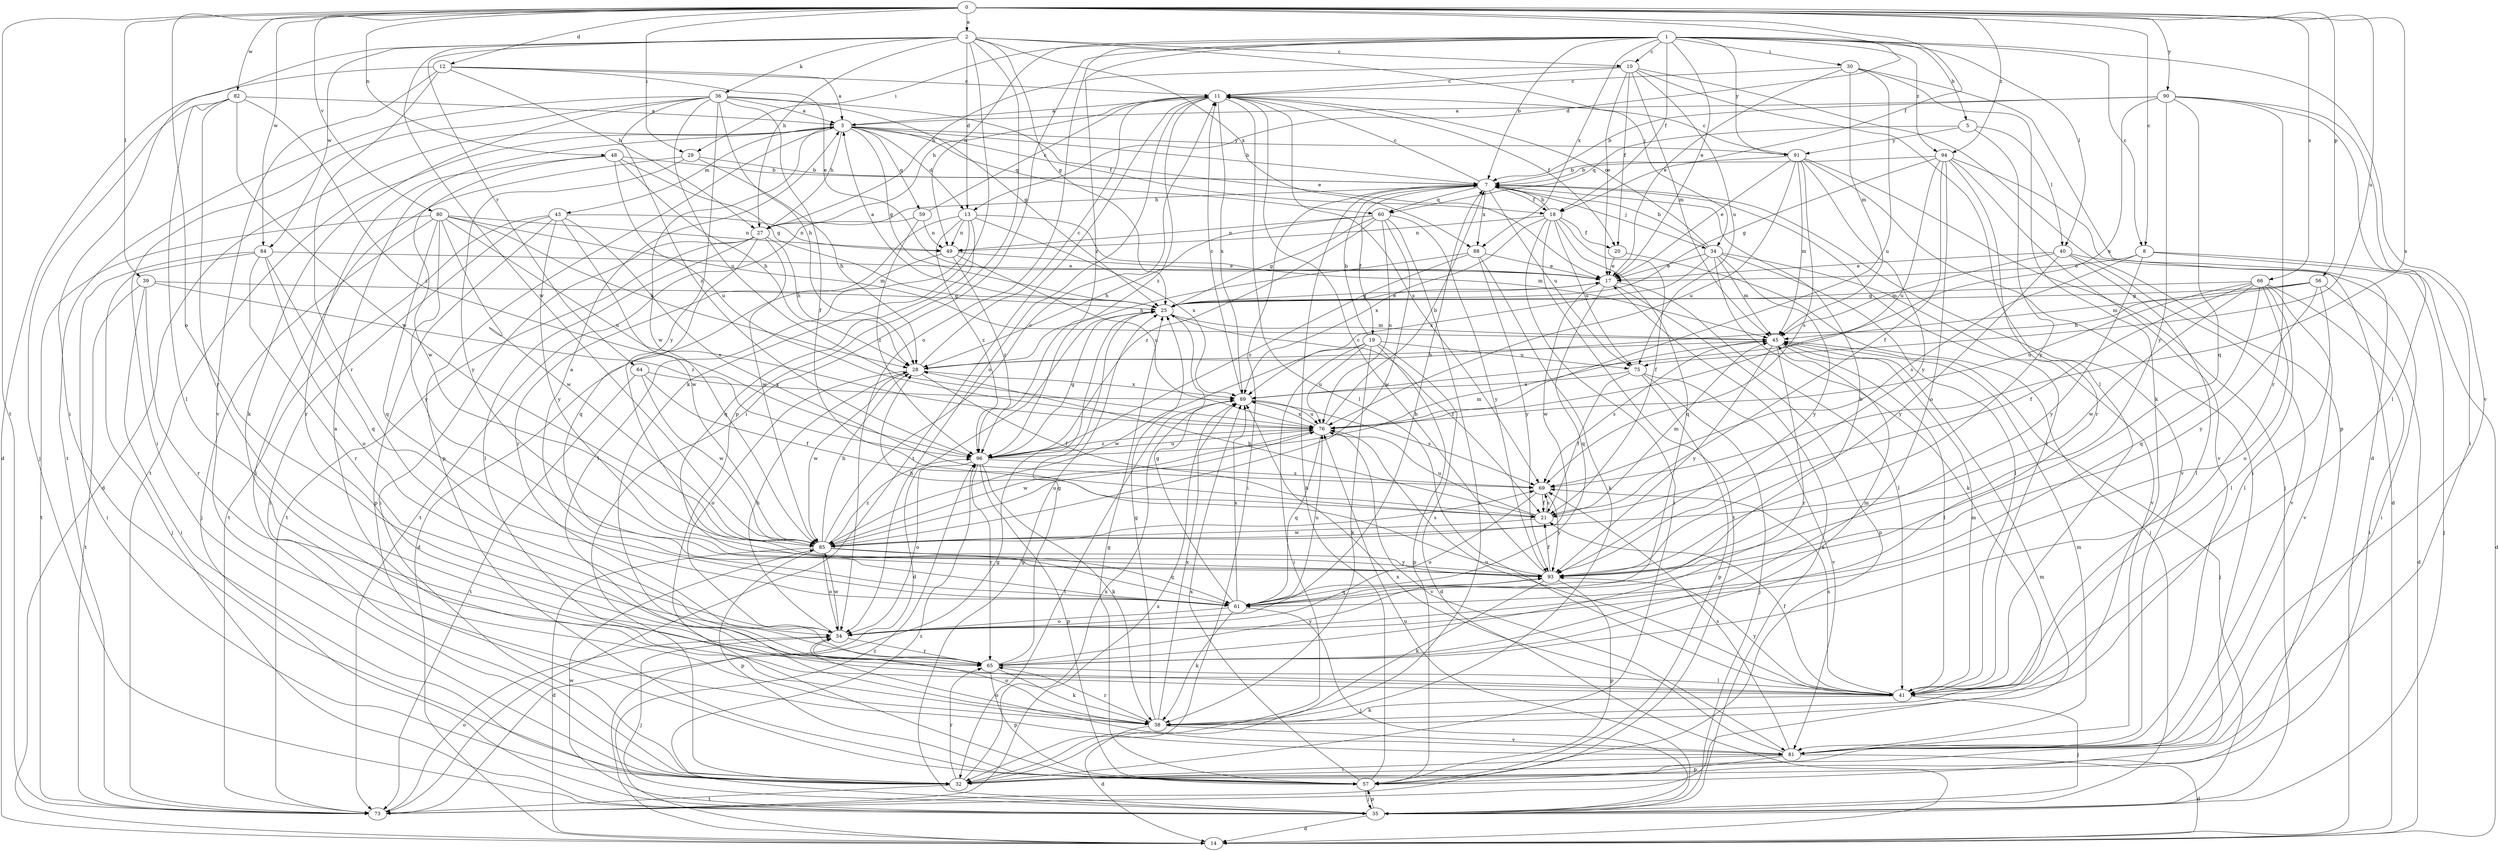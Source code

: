 strict digraph  {
0;
1;
2;
3;
5;
7;
8;
10;
11;
12;
13;
14;
17;
18;
19;
20;
21;
25;
27;
28;
29;
30;
32;
34;
35;
36;
38;
39;
40;
41;
43;
45;
48;
49;
54;
56;
57;
59;
60;
61;
64;
65;
66;
69;
73;
75;
76;
80;
81;
82;
84;
85;
88;
89;
90;
91;
93;
94;
96;
0 -> 2  [label=a];
0 -> 8  [label=c];
0 -> 12  [label=d];
0 -> 13  [label=d];
0 -> 18  [label=f];
0 -> 29  [label=i];
0 -> 39  [label=l];
0 -> 48  [label=n];
0 -> 54  [label=o];
0 -> 56  [label=p];
0 -> 66  [label=s];
0 -> 69  [label=s];
0 -> 73  [label=t];
0 -> 75  [label=u];
0 -> 80  [label=v];
0 -> 82  [label=w];
0 -> 84  [label=w];
0 -> 90  [label=y];
0 -> 94  [label=z];
1 -> 5  [label=b];
1 -> 7  [label=b];
1 -> 8  [label=c];
1 -> 10  [label=c];
1 -> 17  [label=e];
1 -> 18  [label=f];
1 -> 29  [label=i];
1 -> 30  [label=i];
1 -> 32  [label=i];
1 -> 40  [label=l];
1 -> 49  [label=n];
1 -> 54  [label=o];
1 -> 81  [label=v];
1 -> 88  [label=x];
1 -> 91  [label=y];
1 -> 94  [label=z];
1 -> 96  [label=z];
2 -> 10  [label=c];
2 -> 13  [label=d];
2 -> 25  [label=g];
2 -> 27  [label=h];
2 -> 32  [label=i];
2 -> 34  [label=j];
2 -> 36  [label=k];
2 -> 38  [label=k];
2 -> 57  [label=p];
2 -> 64  [label=r];
2 -> 84  [label=w];
2 -> 85  [label=w];
2 -> 88  [label=x];
3 -> 7  [label=b];
3 -> 13  [label=d];
3 -> 14  [label=d];
3 -> 18  [label=f];
3 -> 25  [label=g];
3 -> 27  [label=h];
3 -> 43  [label=m];
3 -> 57  [label=p];
3 -> 59  [label=q];
3 -> 60  [label=q];
3 -> 73  [label=t];
3 -> 85  [label=w];
3 -> 91  [label=y];
5 -> 40  [label=l];
5 -> 60  [label=q];
5 -> 91  [label=y];
5 -> 93  [label=y];
7 -> 11  [label=c];
7 -> 18  [label=f];
7 -> 19  [label=f];
7 -> 27  [label=h];
7 -> 32  [label=i];
7 -> 34  [label=j];
7 -> 41  [label=l];
7 -> 60  [label=q];
7 -> 75  [label=u];
7 -> 81  [label=v];
7 -> 88  [label=x];
8 -> 14  [label=d];
8 -> 17  [label=e];
8 -> 35  [label=j];
8 -> 69  [label=s];
8 -> 93  [label=y];
10 -> 11  [label=c];
10 -> 17  [label=e];
10 -> 20  [label=f];
10 -> 27  [label=h];
10 -> 41  [label=l];
10 -> 45  [label=m];
10 -> 57  [label=p];
10 -> 75  [label=u];
11 -> 3  [label=a];
11 -> 20  [label=f];
11 -> 27  [label=h];
11 -> 41  [label=l];
11 -> 54  [label=o];
11 -> 69  [label=s];
11 -> 73  [label=t];
11 -> 89  [label=x];
11 -> 96  [label=z];
12 -> 3  [label=a];
12 -> 11  [label=c];
12 -> 14  [label=d];
12 -> 17  [label=e];
12 -> 27  [label=h];
12 -> 65  [label=r];
12 -> 81  [label=v];
13 -> 41  [label=l];
13 -> 45  [label=m];
13 -> 49  [label=n];
13 -> 61  [label=q];
13 -> 65  [label=r];
13 -> 89  [label=x];
13 -> 96  [label=z];
14 -> 96  [label=z];
17 -> 25  [label=g];
17 -> 41  [label=l];
17 -> 57  [label=p];
17 -> 61  [label=q];
17 -> 85  [label=w];
18 -> 7  [label=b];
18 -> 20  [label=f];
18 -> 21  [label=f];
18 -> 32  [label=i];
18 -> 49  [label=n];
18 -> 61  [label=q];
18 -> 73  [label=t];
18 -> 75  [label=u];
18 -> 89  [label=x];
19 -> 7  [label=b];
19 -> 14  [label=d];
19 -> 32  [label=i];
19 -> 38  [label=k];
19 -> 57  [label=p];
19 -> 75  [label=u];
19 -> 76  [label=u];
19 -> 85  [label=w];
20 -> 17  [label=e];
20 -> 35  [label=j];
21 -> 28  [label=h];
21 -> 45  [label=m];
21 -> 69  [label=s];
21 -> 76  [label=u];
21 -> 85  [label=w];
25 -> 3  [label=a];
25 -> 14  [label=d];
25 -> 17  [label=e];
25 -> 21  [label=f];
25 -> 45  [label=m];
27 -> 28  [label=h];
27 -> 32  [label=i];
27 -> 41  [label=l];
27 -> 61  [label=q];
27 -> 73  [label=t];
27 -> 85  [label=w];
28 -> 11  [label=c];
28 -> 21  [label=f];
28 -> 54  [label=o];
28 -> 85  [label=w];
28 -> 89  [label=x];
29 -> 7  [label=b];
29 -> 28  [label=h];
29 -> 32  [label=i];
29 -> 93  [label=y];
30 -> 11  [label=c];
30 -> 14  [label=d];
30 -> 17  [label=e];
30 -> 38  [label=k];
30 -> 45  [label=m];
30 -> 76  [label=u];
32 -> 65  [label=r];
32 -> 73  [label=t];
32 -> 89  [label=x];
34 -> 7  [label=b];
34 -> 11  [label=c];
34 -> 17  [label=e];
34 -> 38  [label=k];
34 -> 41  [label=l];
34 -> 45  [label=m];
34 -> 81  [label=v];
34 -> 89  [label=x];
34 -> 93  [label=y];
35 -> 14  [label=d];
35 -> 17  [label=e];
35 -> 25  [label=g];
35 -> 57  [label=p];
35 -> 76  [label=u];
35 -> 85  [label=w];
35 -> 96  [label=z];
36 -> 3  [label=a];
36 -> 17  [label=e];
36 -> 21  [label=f];
36 -> 25  [label=g];
36 -> 28  [label=h];
36 -> 32  [label=i];
36 -> 38  [label=k];
36 -> 73  [label=t];
36 -> 76  [label=u];
36 -> 93  [label=y];
36 -> 96  [label=z];
38 -> 3  [label=a];
38 -> 14  [label=d];
38 -> 25  [label=g];
38 -> 54  [label=o];
38 -> 65  [label=r];
38 -> 81  [label=v];
38 -> 89  [label=x];
39 -> 25  [label=g];
39 -> 32  [label=i];
39 -> 65  [label=r];
39 -> 73  [label=t];
39 -> 96  [label=z];
40 -> 17  [label=e];
40 -> 32  [label=i];
40 -> 41  [label=l];
40 -> 45  [label=m];
40 -> 81  [label=v];
40 -> 93  [label=y];
41 -> 21  [label=f];
41 -> 35  [label=j];
41 -> 38  [label=k];
41 -> 45  [label=m];
41 -> 69  [label=s];
41 -> 76  [label=u];
41 -> 93  [label=y];
43 -> 32  [label=i];
43 -> 49  [label=n];
43 -> 57  [label=p];
43 -> 69  [label=s];
43 -> 73  [label=t];
43 -> 85  [label=w];
43 -> 93  [label=y];
45 -> 28  [label=h];
45 -> 35  [label=j];
45 -> 41  [label=l];
45 -> 65  [label=r];
45 -> 69  [label=s];
45 -> 93  [label=y];
48 -> 7  [label=b];
48 -> 25  [label=g];
48 -> 28  [label=h];
48 -> 65  [label=r];
48 -> 76  [label=u];
48 -> 85  [label=w];
49 -> 14  [label=d];
49 -> 17  [label=e];
49 -> 76  [label=u];
49 -> 96  [label=z];
54 -> 7  [label=b];
54 -> 28  [label=h];
54 -> 35  [label=j];
54 -> 65  [label=r];
54 -> 85  [label=w];
56 -> 14  [label=d];
56 -> 25  [label=g];
56 -> 28  [label=h];
56 -> 41  [label=l];
56 -> 45  [label=m];
56 -> 93  [label=y];
57 -> 7  [label=b];
57 -> 25  [label=g];
57 -> 35  [label=j];
57 -> 89  [label=x];
59 -> 11  [label=c];
59 -> 49  [label=n];
59 -> 73  [label=t];
59 -> 96  [label=z];
60 -> 25  [label=g];
60 -> 28  [label=h];
60 -> 32  [label=i];
60 -> 49  [label=n];
60 -> 76  [label=u];
60 -> 85  [label=w];
60 -> 93  [label=y];
60 -> 96  [label=z];
61 -> 3  [label=a];
61 -> 7  [label=b];
61 -> 25  [label=g];
61 -> 35  [label=j];
61 -> 38  [label=k];
61 -> 54  [label=o];
61 -> 76  [label=u];
61 -> 89  [label=x];
64 -> 21  [label=f];
64 -> 73  [label=t];
64 -> 85  [label=w];
64 -> 89  [label=x];
65 -> 25  [label=g];
65 -> 38  [label=k];
65 -> 41  [label=l];
65 -> 45  [label=m];
65 -> 57  [label=p];
65 -> 93  [label=y];
66 -> 21  [label=f];
66 -> 25  [label=g];
66 -> 32  [label=i];
66 -> 41  [label=l];
66 -> 54  [label=o];
66 -> 61  [label=q];
66 -> 76  [label=u];
66 -> 81  [label=v];
66 -> 85  [label=w];
69 -> 21  [label=f];
69 -> 54  [label=o];
69 -> 93  [label=y];
73 -> 25  [label=g];
73 -> 45  [label=m];
73 -> 54  [label=o];
73 -> 89  [label=x];
75 -> 21  [label=f];
75 -> 35  [label=j];
75 -> 57  [label=p];
75 -> 81  [label=v];
75 -> 89  [label=x];
76 -> 7  [label=b];
76 -> 61  [label=q];
76 -> 81  [label=v];
76 -> 85  [label=w];
76 -> 89  [label=x];
76 -> 96  [label=z];
80 -> 28  [label=h];
80 -> 35  [label=j];
80 -> 45  [label=m];
80 -> 49  [label=n];
80 -> 61  [label=q];
80 -> 73  [label=t];
80 -> 76  [label=u];
80 -> 85  [label=w];
80 -> 93  [label=y];
81 -> 14  [label=d];
81 -> 32  [label=i];
81 -> 45  [label=m];
81 -> 54  [label=o];
81 -> 57  [label=p];
81 -> 69  [label=s];
81 -> 89  [label=x];
82 -> 3  [label=a];
82 -> 35  [label=j];
82 -> 41  [label=l];
82 -> 65  [label=r];
82 -> 85  [label=w];
82 -> 96  [label=z];
84 -> 17  [label=e];
84 -> 32  [label=i];
84 -> 35  [label=j];
84 -> 54  [label=o];
84 -> 61  [label=q];
84 -> 65  [label=r];
85 -> 11  [label=c];
85 -> 14  [label=d];
85 -> 28  [label=h];
85 -> 54  [label=o];
85 -> 57  [label=p];
85 -> 61  [label=q];
85 -> 69  [label=s];
85 -> 76  [label=u];
85 -> 93  [label=y];
85 -> 96  [label=z];
88 -> 17  [label=e];
88 -> 28  [label=h];
88 -> 38  [label=k];
88 -> 93  [label=y];
88 -> 96  [label=z];
89 -> 11  [label=c];
89 -> 32  [label=i];
89 -> 69  [label=s];
89 -> 76  [label=u];
90 -> 3  [label=a];
90 -> 7  [label=b];
90 -> 32  [label=i];
90 -> 41  [label=l];
90 -> 61  [label=q];
90 -> 65  [label=r];
90 -> 89  [label=x];
90 -> 93  [label=y];
91 -> 7  [label=b];
91 -> 11  [label=c];
91 -> 17  [label=e];
91 -> 32  [label=i];
91 -> 35  [label=j];
91 -> 45  [label=m];
91 -> 69  [label=s];
91 -> 76  [label=u];
91 -> 93  [label=y];
93 -> 11  [label=c];
93 -> 21  [label=f];
93 -> 28  [label=h];
93 -> 38  [label=k];
93 -> 57  [label=p];
93 -> 61  [label=q];
94 -> 7  [label=b];
94 -> 14  [label=d];
94 -> 21  [label=f];
94 -> 25  [label=g];
94 -> 54  [label=o];
94 -> 65  [label=r];
94 -> 76  [label=u];
94 -> 81  [label=v];
96 -> 25  [label=g];
96 -> 38  [label=k];
96 -> 45  [label=m];
96 -> 54  [label=o];
96 -> 57  [label=p];
96 -> 65  [label=r];
96 -> 69  [label=s];
96 -> 76  [label=u];
}
